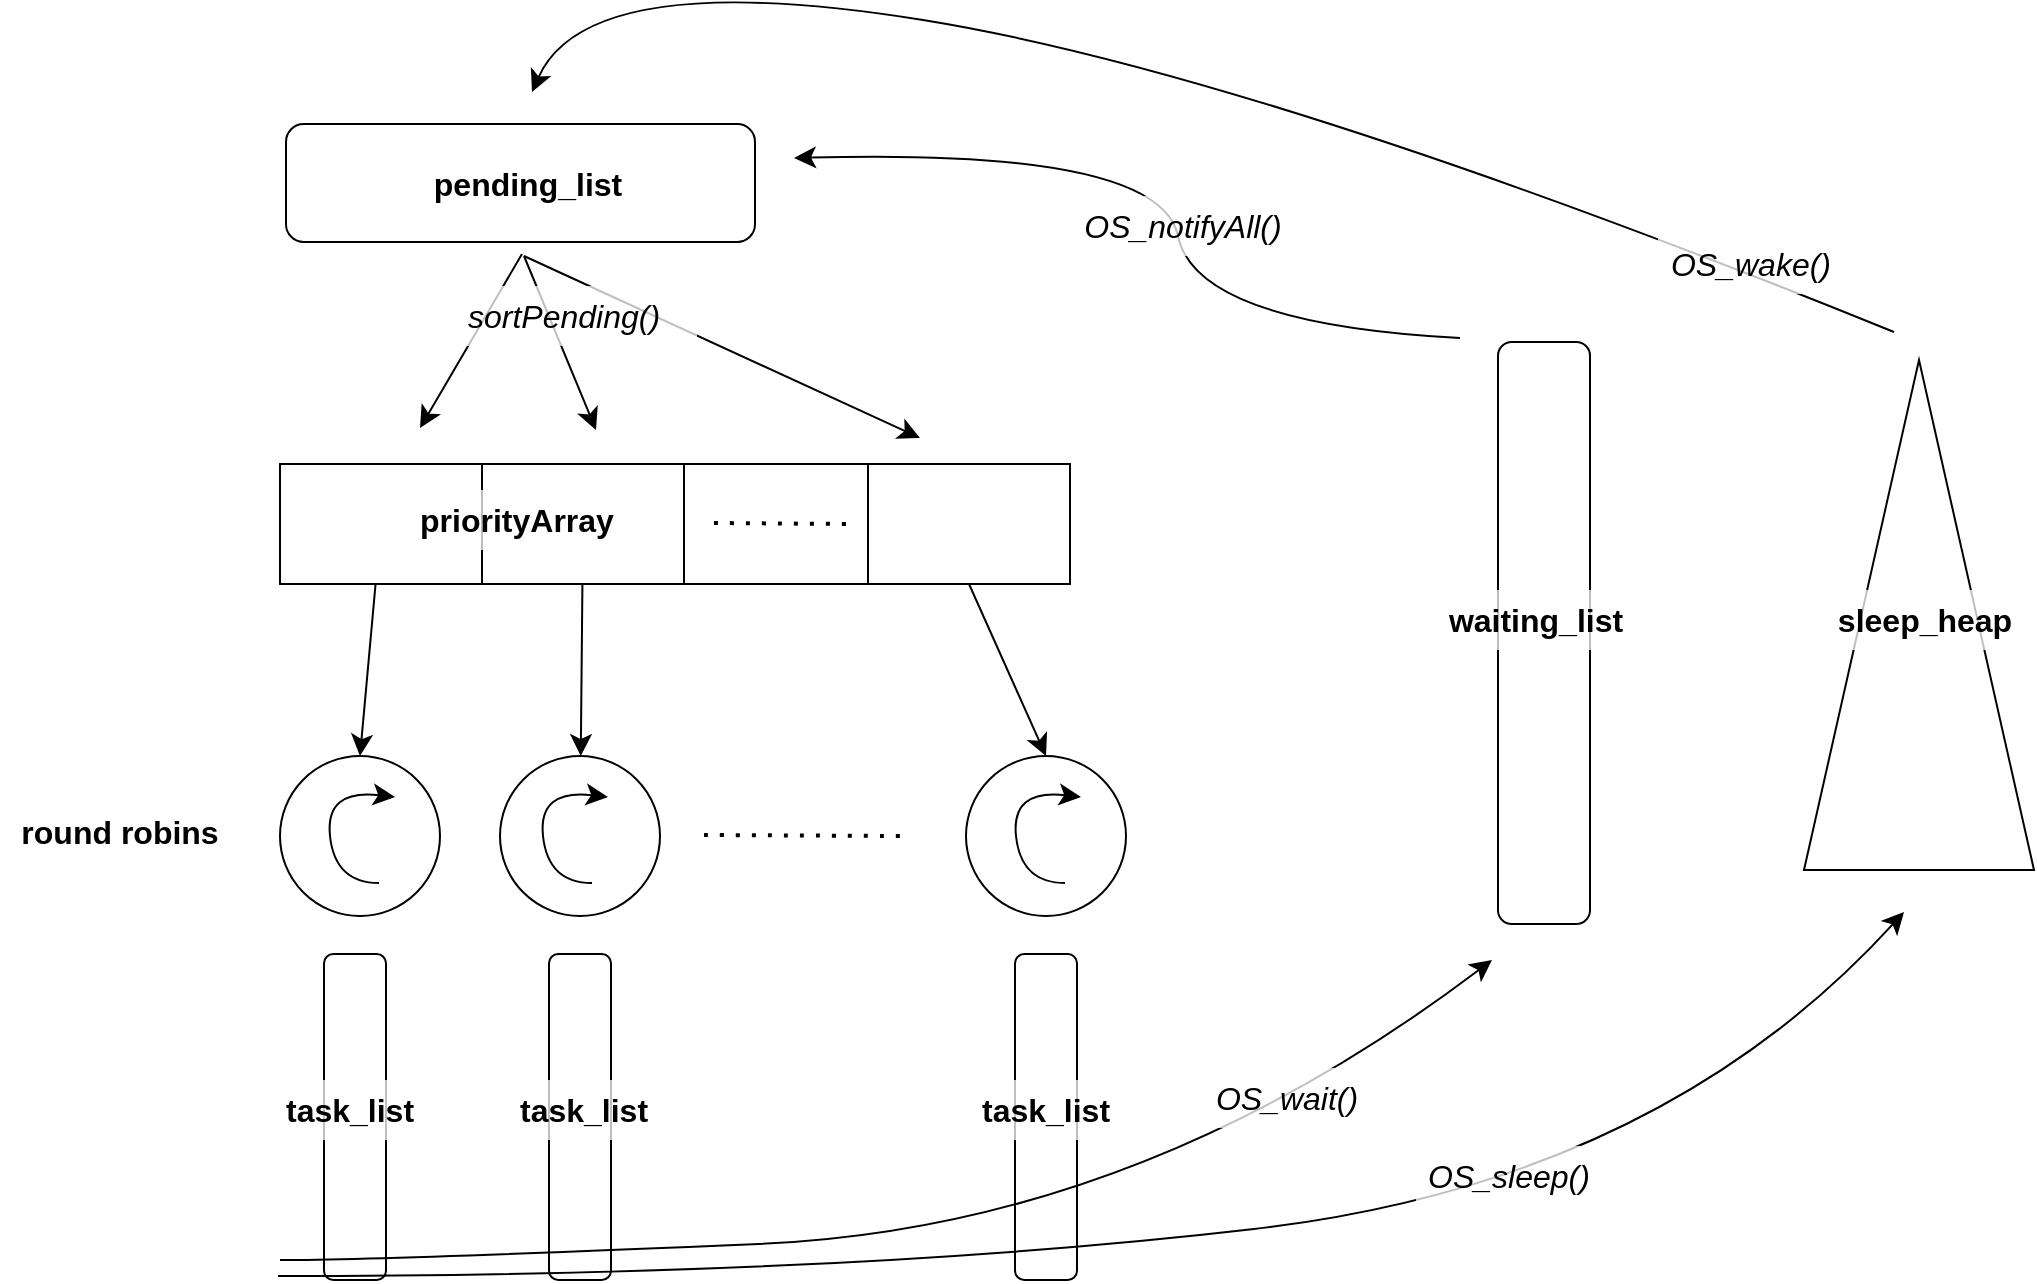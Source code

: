 <mxfile version="26.0.5">
  <diagram name="Page-1" id="V-oqWWwOyqvHbmN_96bf">
    <mxGraphModel dx="2642" dy="1919" grid="0" gridSize="10" guides="1" tooltips="1" connect="1" arrows="1" fold="1" page="0" pageScale="1" pageWidth="850" pageHeight="1100" math="0" shadow="0">
      <root>
        <mxCell id="0" />
        <mxCell id="1" parent="0" />
        <mxCell id="HsduzMEsnFrv9ZGrpt-6-1" value="" style="rounded=0;whiteSpace=wrap;html=1;" vertex="1" parent="1">
          <mxGeometry x="-1226" y="-841" width="395" height="60" as="geometry" />
        </mxCell>
        <mxCell id="HsduzMEsnFrv9ZGrpt-6-2" value="" style="ellipse;whiteSpace=wrap;html=1;aspect=fixed;" vertex="1" parent="1">
          <mxGeometry x="-1226" y="-695" width="80" height="80" as="geometry" />
        </mxCell>
        <mxCell id="HsduzMEsnFrv9ZGrpt-6-3" value="" style="ellipse;whiteSpace=wrap;html=1;aspect=fixed;" vertex="1" parent="1">
          <mxGeometry x="-1116" y="-695" width="80" height="80" as="geometry" />
        </mxCell>
        <mxCell id="HsduzMEsnFrv9ZGrpt-6-5" value="" style="endArrow=none;dashed=1;html=1;dashPattern=1 3;strokeWidth=2;rounded=0;fontSize=12;startSize=8;endSize=8;curved=1;" edge="1" parent="1">
          <mxGeometry width="50" height="50" relative="1" as="geometry">
            <mxPoint x="-1014" y="-655.5" as="sourcePoint" />
            <mxPoint x="-914" y="-655" as="targetPoint" />
          </mxGeometry>
        </mxCell>
        <mxCell id="HsduzMEsnFrv9ZGrpt-6-6" value="" style="ellipse;whiteSpace=wrap;html=1;aspect=fixed;" vertex="1" parent="1">
          <mxGeometry x="-883" y="-695" width="80" height="80" as="geometry" />
        </mxCell>
        <mxCell id="HsduzMEsnFrv9ZGrpt-6-7" value="" style="rounded=0;whiteSpace=wrap;html=1;" vertex="1" parent="1">
          <mxGeometry x="-1226" y="-841" width="101" height="60" as="geometry" />
        </mxCell>
        <mxCell id="HsduzMEsnFrv9ZGrpt-6-14" value="" style="edgeStyle=none;curved=1;rounded=0;orthogonalLoop=1;jettySize=auto;html=1;fontSize=12;startSize=8;endSize=8;" edge="1" parent="1" source="HsduzMEsnFrv9ZGrpt-6-8" target="HsduzMEsnFrv9ZGrpt-6-3">
          <mxGeometry relative="1" as="geometry" />
        </mxCell>
        <mxCell id="HsduzMEsnFrv9ZGrpt-6-8" value="" style="rounded=0;whiteSpace=wrap;html=1;" vertex="1" parent="1">
          <mxGeometry x="-1125" y="-841" width="101" height="60" as="geometry" />
        </mxCell>
        <mxCell id="HsduzMEsnFrv9ZGrpt-6-9" value="" style="rounded=0;whiteSpace=wrap;html=1;" vertex="1" parent="1">
          <mxGeometry x="-932" y="-841" width="101" height="60" as="geometry" />
        </mxCell>
        <mxCell id="HsduzMEsnFrv9ZGrpt-6-10" value="" style="endArrow=none;dashed=1;html=1;dashPattern=1 3;strokeWidth=2;rounded=0;fontSize=12;startSize=8;endSize=8;curved=1;" edge="1" parent="1">
          <mxGeometry width="50" height="50" relative="1" as="geometry">
            <mxPoint x="-1009" y="-811.5" as="sourcePoint" />
            <mxPoint x="-942" y="-811" as="targetPoint" />
          </mxGeometry>
        </mxCell>
        <mxCell id="HsduzMEsnFrv9ZGrpt-6-11" value="" style="endArrow=classic;html=1;rounded=0;fontSize=12;startSize=8;endSize=8;curved=1;entryX=0.5;entryY=0;entryDx=0;entryDy=0;" edge="1" parent="1" source="HsduzMEsnFrv9ZGrpt-6-7" target="HsduzMEsnFrv9ZGrpt-6-2">
          <mxGeometry width="50" height="50" relative="1" as="geometry">
            <mxPoint x="-1183" y="-802" as="sourcePoint" />
            <mxPoint x="-1133" y="-852" as="targetPoint" />
          </mxGeometry>
        </mxCell>
        <mxCell id="HsduzMEsnFrv9ZGrpt-6-13" value="" style="endArrow=classic;html=1;rounded=0;fontSize=12;startSize=8;endSize=8;curved=1;entryX=0.5;entryY=0;entryDx=0;entryDy=0;exitX=0.5;exitY=1;exitDx=0;exitDy=0;" edge="1" parent="1" source="HsduzMEsnFrv9ZGrpt-6-9" target="HsduzMEsnFrv9ZGrpt-6-6">
          <mxGeometry width="50" height="50" relative="1" as="geometry">
            <mxPoint x="-880" y="-778" as="sourcePoint" />
            <mxPoint x="-883" y="-695" as="targetPoint" />
          </mxGeometry>
        </mxCell>
        <mxCell id="HsduzMEsnFrv9ZGrpt-6-19" value="" style="curved=1;endArrow=classic;html=1;rounded=0;fontSize=12;startSize=8;endSize=8;" edge="1" parent="1">
          <mxGeometry width="50" height="50" relative="1" as="geometry">
            <mxPoint x="-1176.5" y="-631.5" as="sourcePoint" />
            <mxPoint x="-1168.5" y="-674.5" as="targetPoint" />
            <Array as="points">
              <mxPoint x="-1198.5" y="-631.5" />
              <mxPoint x="-1203.5" y="-678.5" />
            </Array>
          </mxGeometry>
        </mxCell>
        <mxCell id="HsduzMEsnFrv9ZGrpt-6-21" value="" style="curved=1;endArrow=classic;html=1;rounded=0;fontSize=12;startSize=8;endSize=8;" edge="1" parent="1">
          <mxGeometry width="50" height="50" relative="1" as="geometry">
            <mxPoint x="-833.5" y="-631.5" as="sourcePoint" />
            <mxPoint x="-825.5" y="-674.5" as="targetPoint" />
            <Array as="points">
              <mxPoint x="-855.5" y="-631.5" />
              <mxPoint x="-860.5" y="-678.5" />
            </Array>
          </mxGeometry>
        </mxCell>
        <mxCell id="HsduzMEsnFrv9ZGrpt-6-22" value="" style="curved=1;endArrow=classic;html=1;rounded=0;fontSize=12;startSize=8;endSize=8;" edge="1" parent="1">
          <mxGeometry width="50" height="50" relative="1" as="geometry">
            <mxPoint x="-1070" y="-631.5" as="sourcePoint" />
            <mxPoint x="-1062" y="-674.5" as="targetPoint" />
            <Array as="points">
              <mxPoint x="-1092" y="-631.5" />
              <mxPoint x="-1097" y="-678.5" />
            </Array>
          </mxGeometry>
        </mxCell>
        <mxCell id="HsduzMEsnFrv9ZGrpt-6-24" value="" style="rounded=1;whiteSpace=wrap;html=1;" vertex="1" parent="1">
          <mxGeometry x="-1204" y="-596" width="31" height="163" as="geometry" />
        </mxCell>
        <mxCell id="HsduzMEsnFrv9ZGrpt-6-25" value="" style="rounded=1;whiteSpace=wrap;html=1;" vertex="1" parent="1">
          <mxGeometry x="-1091.5" y="-596" width="31" height="163" as="geometry" />
        </mxCell>
        <mxCell id="HsduzMEsnFrv9ZGrpt-6-26" value="" style="rounded=1;whiteSpace=wrap;html=1;" vertex="1" parent="1">
          <mxGeometry x="-858.5" y="-596" width="31" height="163" as="geometry" />
        </mxCell>
        <mxCell id="HsduzMEsnFrv9ZGrpt-6-28" value="" style="rounded=1;whiteSpace=wrap;html=1;" vertex="1" parent="1">
          <mxGeometry x="-1223" y="-1011" width="234.5" height="59" as="geometry" />
        </mxCell>
        <mxCell id="HsduzMEsnFrv9ZGrpt-6-29" value="" style="rounded=1;whiteSpace=wrap;html=1;" vertex="1" parent="1">
          <mxGeometry x="-617" y="-902" width="46" height="291" as="geometry" />
        </mxCell>
        <mxCell id="HsduzMEsnFrv9ZGrpt-6-30" value="task_list" style="text;html=1;align=center;verticalAlign=middle;whiteSpace=wrap;rounded=0;fontSize=16;opacity=75;fillColor=default;fontStyle=1" vertex="1" parent="1">
          <mxGeometry x="-1221" y="-533" width="60" height="30" as="geometry" />
        </mxCell>
        <mxCell id="HsduzMEsnFrv9ZGrpt-6-31" value="task_list" style="text;html=1;align=center;verticalAlign=middle;whiteSpace=wrap;rounded=0;fontSize=16;opacity=75;fillColor=default;fontStyle=1" vertex="1" parent="1">
          <mxGeometry x="-1104.5" y="-533" width="60" height="30" as="geometry" />
        </mxCell>
        <mxCell id="HsduzMEsnFrv9ZGrpt-6-32" value="task_list" style="text;html=1;align=center;verticalAlign=middle;whiteSpace=wrap;rounded=0;fontSize=16;opacity=75;fillColor=default;fontStyle=1" vertex="1" parent="1">
          <mxGeometry x="-873" y="-533" width="60" height="30" as="geometry" />
        </mxCell>
        <mxCell id="HsduzMEsnFrv9ZGrpt-6-33" value="pending_list" style="text;html=1;align=center;verticalAlign=middle;whiteSpace=wrap;rounded=0;fontSize=16;opacity=75;fillColor=default;fontStyle=1" vertex="1" parent="1">
          <mxGeometry x="-1132.5" y="-996.5" width="60" height="30" as="geometry" />
        </mxCell>
        <mxCell id="HsduzMEsnFrv9ZGrpt-6-35" value="waiting_list" style="text;html=1;align=center;verticalAlign=middle;whiteSpace=wrap;rounded=0;fontSize=16;opacity=75;fillColor=default;fontStyle=1" vertex="1" parent="1">
          <mxGeometry x="-628" y="-778" width="60" height="30" as="geometry" />
        </mxCell>
        <mxCell id="HsduzMEsnFrv9ZGrpt-6-41" value="" style="curved=1;endArrow=classic;html=1;rounded=0;fontSize=12;startSize=8;endSize=8;" edge="1" parent="1">
          <mxGeometry width="50" height="50" relative="1" as="geometry">
            <mxPoint x="-1226" y="-443" as="sourcePoint" />
            <mxPoint x="-620" y="-593" as="targetPoint" />
            <Array as="points">
              <mxPoint x="-1176" y="-443" />
              <mxPoint x="-797" y="-459" />
            </Array>
          </mxGeometry>
        </mxCell>
        <mxCell id="HsduzMEsnFrv9ZGrpt-6-42" value="OS_wait()" style="text;html=1;align=center;verticalAlign=middle;whiteSpace=wrap;rounded=0;fontSize=16;opacity=75;fillColor=default;fontStyle=2" vertex="1" parent="1">
          <mxGeometry x="-769" y="-539" width="93" height="30" as="geometry" />
        </mxCell>
        <mxCell id="HsduzMEsnFrv9ZGrpt-6-44" value="" style="curved=1;endArrow=classic;html=1;rounded=0;fontSize=12;startSize=8;endSize=8;" edge="1" parent="1">
          <mxGeometry width="50" height="50" relative="1" as="geometry">
            <mxPoint x="-636" y="-904" as="sourcePoint" />
            <mxPoint x="-969" y="-994" as="targetPoint" />
            <Array as="points">
              <mxPoint x="-768" y="-911" />
              <mxPoint x="-786" y="-999" />
            </Array>
          </mxGeometry>
        </mxCell>
        <mxCell id="HsduzMEsnFrv9ZGrpt-6-45" value="OS_notifyAll()" style="text;html=1;align=center;verticalAlign=middle;whiteSpace=wrap;rounded=0;fontSize=16;opacity=75;fillColor=default;fontStyle=2" vertex="1" parent="1">
          <mxGeometry x="-827.5" y="-975" width="105" height="30" as="geometry" />
        </mxCell>
        <mxCell id="HsduzMEsnFrv9ZGrpt-6-46" value="" style="endArrow=classic;html=1;rounded=0;fontSize=12;startSize=8;endSize=8;curved=1;" edge="1" parent="1">
          <mxGeometry width="50" height="50" relative="1" as="geometry">
            <mxPoint x="-1105" y="-946" as="sourcePoint" />
            <mxPoint x="-1156" y="-859" as="targetPoint" />
          </mxGeometry>
        </mxCell>
        <mxCell id="HsduzMEsnFrv9ZGrpt-6-47" value="" style="endArrow=classic;html=1;rounded=0;fontSize=12;startSize=8;endSize=8;curved=1;" edge="1" parent="1">
          <mxGeometry width="50" height="50" relative="1" as="geometry">
            <mxPoint x="-1104" y="-945" as="sourcePoint" />
            <mxPoint x="-1068" y="-858" as="targetPoint" />
          </mxGeometry>
        </mxCell>
        <mxCell id="HsduzMEsnFrv9ZGrpt-6-48" value="" style="endArrow=classic;html=1;rounded=0;fontSize=12;startSize=8;endSize=8;curved=1;" edge="1" parent="1">
          <mxGeometry width="50" height="50" relative="1" as="geometry">
            <mxPoint x="-1104" y="-945" as="sourcePoint" />
            <mxPoint x="-906" y="-854" as="targetPoint" />
          </mxGeometry>
        </mxCell>
        <mxCell id="HsduzMEsnFrv9ZGrpt-6-49" value="sortPending()" style="text;html=1;align=center;verticalAlign=middle;whiteSpace=wrap;rounded=0;fontSize=16;opacity=75;fillColor=default;fontStyle=2" vertex="1" parent="1">
          <mxGeometry x="-1151" y="-930" width="133.5" height="30" as="geometry" />
        </mxCell>
        <mxCell id="HsduzMEsnFrv9ZGrpt-6-51" value="priorityArray" style="text;html=1;align=center;verticalAlign=middle;whiteSpace=wrap;rounded=0;fontSize=16;opacity=75;fillColor=default;fontStyle=1" vertex="1" parent="1">
          <mxGeometry x="-1185" y="-828" width="155" height="30" as="geometry" />
        </mxCell>
        <mxCell id="HsduzMEsnFrv9ZGrpt-6-52" value="round robins" style="text;html=1;align=center;verticalAlign=middle;whiteSpace=wrap;rounded=0;fontSize=16;opacity=75;fillColor=default;fontStyle=1" vertex="1" parent="1">
          <mxGeometry x="-1366" y="-672" width="120" height="30" as="geometry" />
        </mxCell>
        <mxCell id="HsduzMEsnFrv9ZGrpt-6-53" value="" style="triangle;whiteSpace=wrap;html=1;rotation=-90;" vertex="1" parent="1">
          <mxGeometry x="-534" y="-823" width="255" height="115" as="geometry" />
        </mxCell>
        <mxCell id="HsduzMEsnFrv9ZGrpt-6-54" value="sleep_heap" style="text;html=1;align=center;verticalAlign=middle;whiteSpace=wrap;rounded=0;fontSize=16;opacity=75;fillColor=default;fontStyle=1" vertex="1" parent="1">
          <mxGeometry x="-447" y="-778" width="87" height="30" as="geometry" />
        </mxCell>
        <mxCell id="HsduzMEsnFrv9ZGrpt-6-55" value="" style="curved=1;endArrow=classic;html=1;rounded=0;fontSize=12;startSize=8;endSize=8;" edge="1" parent="1">
          <mxGeometry width="50" height="50" relative="1" as="geometry">
            <mxPoint x="-1227" y="-435" as="sourcePoint" />
            <mxPoint x="-414" y="-617" as="targetPoint" />
            <Array as="points">
              <mxPoint x="-941" y="-435" />
              <mxPoint x="-537" y="-482" />
            </Array>
          </mxGeometry>
        </mxCell>
        <mxCell id="HsduzMEsnFrv9ZGrpt-6-56" value="OS_sleep()" style="text;html=1;align=center;verticalAlign=middle;whiteSpace=wrap;rounded=0;fontSize=16;opacity=75;fillColor=default;fontStyle=2" vertex="1" parent="1">
          <mxGeometry x="-658" y="-500" width="93" height="30" as="geometry" />
        </mxCell>
        <mxCell id="HsduzMEsnFrv9ZGrpt-6-58" value="" style="curved=1;endArrow=classic;html=1;rounded=0;fontSize=12;startSize=8;endSize=8;" edge="1" parent="1">
          <mxGeometry width="50" height="50" relative="1" as="geometry">
            <mxPoint x="-419" y="-907" as="sourcePoint" />
            <mxPoint x="-1100" y="-1027" as="targetPoint" />
            <Array as="points">
              <mxPoint x="-737" y="-1036" />
              <mxPoint x="-1072" y="-1090" />
            </Array>
          </mxGeometry>
        </mxCell>
        <mxCell id="HsduzMEsnFrv9ZGrpt-6-57" value="OS_wake()" style="text;html=1;align=center;verticalAlign=middle;whiteSpace=wrap;rounded=0;fontSize=16;opacity=75;fillColor=default;fontStyle=2" vertex="1" parent="1">
          <mxGeometry x="-537" y="-956" width="93" height="30" as="geometry" />
        </mxCell>
      </root>
    </mxGraphModel>
  </diagram>
</mxfile>
